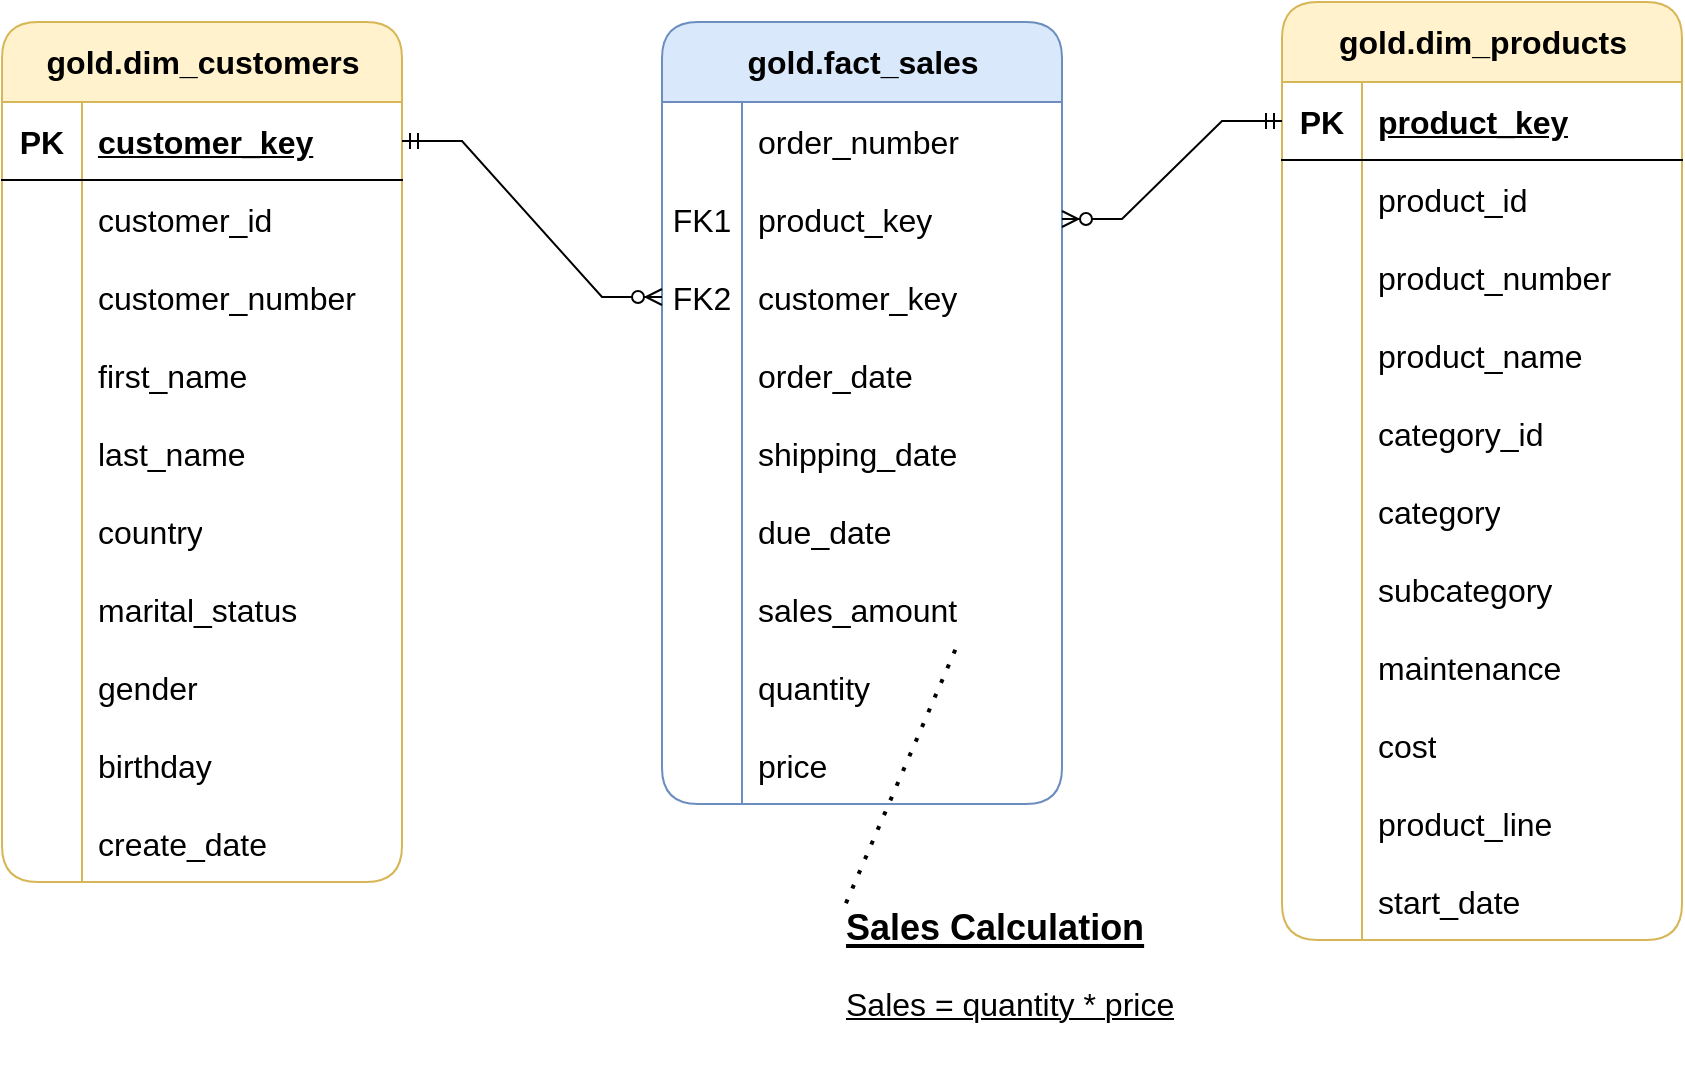 <mxfile version="26.1.0">
  <diagram name="Trang-1" id="utgLKFID1bFqqN5a2JY1">
    <mxGraphModel dx="1050" dy="569" grid="1" gridSize="10" guides="1" tooltips="1" connect="1" arrows="1" fold="1" page="1" pageScale="1" pageWidth="827" pageHeight="1169" math="0" shadow="0">
      <root>
        <mxCell id="0" />
        <mxCell id="1" parent="0" />
        <mxCell id="jbV-BbQ0Udj7QRYP76uf-1" value="&lt;font style=&quot;font-size: 16px;&quot;&gt;gold.dim_customers&lt;/font&gt;" style="shape=table;startSize=40;container=1;collapsible=1;childLayout=tableLayout;fixedRows=1;rowLines=0;fontStyle=1;align=center;resizeLast=1;html=1;fillColor=#fff2cc;strokeColor=#d6b656;rounded=1;" parent="1" vertex="1">
          <mxGeometry x="120" y="160" width="200" height="430" as="geometry">
            <mxRectangle x="300" y="220" width="70" height="40" as="alternateBounds" />
          </mxGeometry>
        </mxCell>
        <mxCell id="jbV-BbQ0Udj7QRYP76uf-2" value="" style="shape=tableRow;horizontal=0;startSize=0;swimlaneHead=0;swimlaneBody=0;fillColor=none;collapsible=0;dropTarget=0;points=[[0,0.5],[1,0.5]];portConstraint=eastwest;top=0;left=0;right=0;bottom=1;fontSize=16;" parent="jbV-BbQ0Udj7QRYP76uf-1" vertex="1">
          <mxGeometry y="40" width="200" height="39" as="geometry" />
        </mxCell>
        <mxCell id="jbV-BbQ0Udj7QRYP76uf-3" value="PK" style="shape=partialRectangle;connectable=0;fillColor=none;top=0;left=0;bottom=0;right=0;fontStyle=1;overflow=hidden;whiteSpace=wrap;html=1;fontSize=16;" parent="jbV-BbQ0Udj7QRYP76uf-2" vertex="1">
          <mxGeometry width="40" height="39" as="geometry">
            <mxRectangle width="40" height="39" as="alternateBounds" />
          </mxGeometry>
        </mxCell>
        <mxCell id="jbV-BbQ0Udj7QRYP76uf-4" value="customer_key" style="shape=partialRectangle;connectable=0;fillColor=none;top=0;left=0;bottom=0;right=0;align=left;spacingLeft=6;fontStyle=5;overflow=hidden;whiteSpace=wrap;html=1;fontSize=16;" parent="jbV-BbQ0Udj7QRYP76uf-2" vertex="1">
          <mxGeometry x="40" width="160" height="39" as="geometry">
            <mxRectangle width="160" height="39" as="alternateBounds" />
          </mxGeometry>
        </mxCell>
        <mxCell id="jbV-BbQ0Udj7QRYP76uf-5" value="" style="shape=tableRow;horizontal=0;startSize=0;swimlaneHead=0;swimlaneBody=0;fillColor=none;collapsible=0;dropTarget=0;points=[[0,0.5],[1,0.5]];portConstraint=eastwest;top=0;left=0;right=0;bottom=0;fontSize=16;" parent="jbV-BbQ0Udj7QRYP76uf-1" vertex="1">
          <mxGeometry y="79" width="200" height="39" as="geometry" />
        </mxCell>
        <mxCell id="jbV-BbQ0Udj7QRYP76uf-6" value="" style="shape=partialRectangle;connectable=0;fillColor=none;top=0;left=0;bottom=0;right=0;editable=1;overflow=hidden;whiteSpace=wrap;html=1;fontSize=16;" parent="jbV-BbQ0Udj7QRYP76uf-5" vertex="1">
          <mxGeometry width="40" height="39" as="geometry">
            <mxRectangle width="40" height="39" as="alternateBounds" />
          </mxGeometry>
        </mxCell>
        <mxCell id="jbV-BbQ0Udj7QRYP76uf-7" value="customer_id" style="shape=partialRectangle;connectable=0;fillColor=none;top=0;left=0;bottom=0;right=0;align=left;spacingLeft=6;overflow=hidden;whiteSpace=wrap;html=1;fontSize=16;" parent="jbV-BbQ0Udj7QRYP76uf-5" vertex="1">
          <mxGeometry x="40" width="160" height="39" as="geometry">
            <mxRectangle width="160" height="39" as="alternateBounds" />
          </mxGeometry>
        </mxCell>
        <mxCell id="jbV-BbQ0Udj7QRYP76uf-8" value="" style="shape=tableRow;horizontal=0;startSize=0;swimlaneHead=0;swimlaneBody=0;fillColor=none;collapsible=0;dropTarget=0;points=[[0,0.5],[1,0.5]];portConstraint=eastwest;top=0;left=0;right=0;bottom=0;fontSize=16;" parent="jbV-BbQ0Udj7QRYP76uf-1" vertex="1">
          <mxGeometry y="118" width="200" height="39" as="geometry" />
        </mxCell>
        <mxCell id="jbV-BbQ0Udj7QRYP76uf-9" value="" style="shape=partialRectangle;connectable=0;fillColor=none;top=0;left=0;bottom=0;right=0;editable=1;overflow=hidden;whiteSpace=wrap;html=1;fontSize=16;" parent="jbV-BbQ0Udj7QRYP76uf-8" vertex="1">
          <mxGeometry width="40" height="39" as="geometry">
            <mxRectangle width="40" height="39" as="alternateBounds" />
          </mxGeometry>
        </mxCell>
        <mxCell id="jbV-BbQ0Udj7QRYP76uf-10" value="customer_number" style="shape=partialRectangle;connectable=0;fillColor=none;top=0;left=0;bottom=0;right=0;align=left;spacingLeft=6;overflow=hidden;whiteSpace=wrap;html=1;fontSize=16;" parent="jbV-BbQ0Udj7QRYP76uf-8" vertex="1">
          <mxGeometry x="40" width="160" height="39" as="geometry">
            <mxRectangle width="160" height="39" as="alternateBounds" />
          </mxGeometry>
        </mxCell>
        <mxCell id="jbV-BbQ0Udj7QRYP76uf-11" value="" style="shape=tableRow;horizontal=0;startSize=0;swimlaneHead=0;swimlaneBody=0;fillColor=none;collapsible=0;dropTarget=0;points=[[0,0.5],[1,0.5]];portConstraint=eastwest;top=0;left=0;right=0;bottom=0;fontSize=16;" parent="jbV-BbQ0Udj7QRYP76uf-1" vertex="1">
          <mxGeometry y="157" width="200" height="39" as="geometry" />
        </mxCell>
        <mxCell id="jbV-BbQ0Udj7QRYP76uf-12" value="" style="shape=partialRectangle;connectable=0;fillColor=none;top=0;left=0;bottom=0;right=0;editable=1;overflow=hidden;whiteSpace=wrap;html=1;fontSize=16;" parent="jbV-BbQ0Udj7QRYP76uf-11" vertex="1">
          <mxGeometry width="40" height="39" as="geometry">
            <mxRectangle width="40" height="39" as="alternateBounds" />
          </mxGeometry>
        </mxCell>
        <mxCell id="jbV-BbQ0Udj7QRYP76uf-13" value="first_name" style="shape=partialRectangle;connectable=0;fillColor=none;top=0;left=0;bottom=0;right=0;align=left;spacingLeft=6;overflow=hidden;whiteSpace=wrap;html=1;fontSize=16;" parent="jbV-BbQ0Udj7QRYP76uf-11" vertex="1">
          <mxGeometry x="40" width="160" height="39" as="geometry">
            <mxRectangle width="160" height="39" as="alternateBounds" />
          </mxGeometry>
        </mxCell>
        <mxCell id="jbV-BbQ0Udj7QRYP76uf-14" style="shape=tableRow;horizontal=0;startSize=0;swimlaneHead=0;swimlaneBody=0;fillColor=none;collapsible=0;dropTarget=0;points=[[0,0.5],[1,0.5]];portConstraint=eastwest;top=0;left=0;right=0;bottom=0;fontSize=16;" parent="jbV-BbQ0Udj7QRYP76uf-1" vertex="1">
          <mxGeometry y="196" width="200" height="39" as="geometry" />
        </mxCell>
        <mxCell id="jbV-BbQ0Udj7QRYP76uf-15" style="shape=partialRectangle;connectable=0;fillColor=none;top=0;left=0;bottom=0;right=0;editable=1;overflow=hidden;whiteSpace=wrap;html=1;fontSize=16;" parent="jbV-BbQ0Udj7QRYP76uf-14" vertex="1">
          <mxGeometry width="40" height="39" as="geometry">
            <mxRectangle width="40" height="39" as="alternateBounds" />
          </mxGeometry>
        </mxCell>
        <mxCell id="jbV-BbQ0Udj7QRYP76uf-16" value="last_name" style="shape=partialRectangle;connectable=0;fillColor=none;top=0;left=0;bottom=0;right=0;align=left;spacingLeft=6;overflow=hidden;whiteSpace=wrap;html=1;fontSize=16;" parent="jbV-BbQ0Udj7QRYP76uf-14" vertex="1">
          <mxGeometry x="40" width="160" height="39" as="geometry">
            <mxRectangle width="160" height="39" as="alternateBounds" />
          </mxGeometry>
        </mxCell>
        <mxCell id="jbV-BbQ0Udj7QRYP76uf-17" style="shape=tableRow;horizontal=0;startSize=0;swimlaneHead=0;swimlaneBody=0;fillColor=none;collapsible=0;dropTarget=0;points=[[0,0.5],[1,0.5]];portConstraint=eastwest;top=0;left=0;right=0;bottom=0;fontSize=16;" parent="jbV-BbQ0Udj7QRYP76uf-1" vertex="1">
          <mxGeometry y="235" width="200" height="39" as="geometry" />
        </mxCell>
        <mxCell id="jbV-BbQ0Udj7QRYP76uf-18" style="shape=partialRectangle;connectable=0;fillColor=none;top=0;left=0;bottom=0;right=0;editable=1;overflow=hidden;whiteSpace=wrap;html=1;fontSize=16;" parent="jbV-BbQ0Udj7QRYP76uf-17" vertex="1">
          <mxGeometry width="40" height="39" as="geometry">
            <mxRectangle width="40" height="39" as="alternateBounds" />
          </mxGeometry>
        </mxCell>
        <mxCell id="jbV-BbQ0Udj7QRYP76uf-19" value="country" style="shape=partialRectangle;connectable=0;fillColor=none;top=0;left=0;bottom=0;right=0;align=left;spacingLeft=6;overflow=hidden;whiteSpace=wrap;html=1;fontSize=16;" parent="jbV-BbQ0Udj7QRYP76uf-17" vertex="1">
          <mxGeometry x="40" width="160" height="39" as="geometry">
            <mxRectangle width="160" height="39" as="alternateBounds" />
          </mxGeometry>
        </mxCell>
        <mxCell id="jbV-BbQ0Udj7QRYP76uf-20" style="shape=tableRow;horizontal=0;startSize=0;swimlaneHead=0;swimlaneBody=0;fillColor=none;collapsible=0;dropTarget=0;points=[[0,0.5],[1,0.5]];portConstraint=eastwest;top=0;left=0;right=0;bottom=0;fontSize=16;" parent="jbV-BbQ0Udj7QRYP76uf-1" vertex="1">
          <mxGeometry y="274" width="200" height="39" as="geometry" />
        </mxCell>
        <mxCell id="jbV-BbQ0Udj7QRYP76uf-21" style="shape=partialRectangle;connectable=0;fillColor=none;top=0;left=0;bottom=0;right=0;editable=1;overflow=hidden;whiteSpace=wrap;html=1;fontSize=16;" parent="jbV-BbQ0Udj7QRYP76uf-20" vertex="1">
          <mxGeometry width="40" height="39" as="geometry">
            <mxRectangle width="40" height="39" as="alternateBounds" />
          </mxGeometry>
        </mxCell>
        <mxCell id="jbV-BbQ0Udj7QRYP76uf-22" value="marital_status" style="shape=partialRectangle;connectable=0;fillColor=none;top=0;left=0;bottom=0;right=0;align=left;spacingLeft=6;overflow=hidden;whiteSpace=wrap;html=1;fontSize=16;" parent="jbV-BbQ0Udj7QRYP76uf-20" vertex="1">
          <mxGeometry x="40" width="160" height="39" as="geometry">
            <mxRectangle width="160" height="39" as="alternateBounds" />
          </mxGeometry>
        </mxCell>
        <mxCell id="jbV-BbQ0Udj7QRYP76uf-23" style="shape=tableRow;horizontal=0;startSize=0;swimlaneHead=0;swimlaneBody=0;fillColor=none;collapsible=0;dropTarget=0;points=[[0,0.5],[1,0.5]];portConstraint=eastwest;top=0;left=0;right=0;bottom=0;fontSize=16;" parent="jbV-BbQ0Udj7QRYP76uf-1" vertex="1">
          <mxGeometry y="313" width="200" height="39" as="geometry" />
        </mxCell>
        <mxCell id="jbV-BbQ0Udj7QRYP76uf-24" style="shape=partialRectangle;connectable=0;fillColor=none;top=0;left=0;bottom=0;right=0;editable=1;overflow=hidden;whiteSpace=wrap;html=1;fontSize=16;" parent="jbV-BbQ0Udj7QRYP76uf-23" vertex="1">
          <mxGeometry width="40" height="39" as="geometry">
            <mxRectangle width="40" height="39" as="alternateBounds" />
          </mxGeometry>
        </mxCell>
        <mxCell id="jbV-BbQ0Udj7QRYP76uf-25" value="gender" style="shape=partialRectangle;connectable=0;fillColor=none;top=0;left=0;bottom=0;right=0;align=left;spacingLeft=6;overflow=hidden;whiteSpace=wrap;html=1;fontSize=16;" parent="jbV-BbQ0Udj7QRYP76uf-23" vertex="1">
          <mxGeometry x="40" width="160" height="39" as="geometry">
            <mxRectangle width="160" height="39" as="alternateBounds" />
          </mxGeometry>
        </mxCell>
        <mxCell id="jbV-BbQ0Udj7QRYP76uf-26" style="shape=tableRow;horizontal=0;startSize=0;swimlaneHead=0;swimlaneBody=0;fillColor=none;collapsible=0;dropTarget=0;points=[[0,0.5],[1,0.5]];portConstraint=eastwest;top=0;left=0;right=0;bottom=0;fontSize=16;" parent="jbV-BbQ0Udj7QRYP76uf-1" vertex="1">
          <mxGeometry y="352" width="200" height="39" as="geometry" />
        </mxCell>
        <mxCell id="jbV-BbQ0Udj7QRYP76uf-27" style="shape=partialRectangle;connectable=0;fillColor=none;top=0;left=0;bottom=0;right=0;editable=1;overflow=hidden;whiteSpace=wrap;html=1;fontSize=16;" parent="jbV-BbQ0Udj7QRYP76uf-26" vertex="1">
          <mxGeometry width="40" height="39" as="geometry">
            <mxRectangle width="40" height="39" as="alternateBounds" />
          </mxGeometry>
        </mxCell>
        <mxCell id="jbV-BbQ0Udj7QRYP76uf-28" value="birthday" style="shape=partialRectangle;connectable=0;fillColor=none;top=0;left=0;bottom=0;right=0;align=left;spacingLeft=6;overflow=hidden;whiteSpace=wrap;html=1;fontSize=16;" parent="jbV-BbQ0Udj7QRYP76uf-26" vertex="1">
          <mxGeometry x="40" width="160" height="39" as="geometry">
            <mxRectangle width="160" height="39" as="alternateBounds" />
          </mxGeometry>
        </mxCell>
        <mxCell id="jbV-BbQ0Udj7QRYP76uf-29" style="shape=tableRow;horizontal=0;startSize=0;swimlaneHead=0;swimlaneBody=0;fillColor=none;collapsible=0;dropTarget=0;points=[[0,0.5],[1,0.5]];portConstraint=eastwest;top=0;left=0;right=0;bottom=0;fontSize=16;" parent="jbV-BbQ0Udj7QRYP76uf-1" vertex="1">
          <mxGeometry y="391" width="200" height="39" as="geometry" />
        </mxCell>
        <mxCell id="jbV-BbQ0Udj7QRYP76uf-30" style="shape=partialRectangle;connectable=0;fillColor=none;top=0;left=0;bottom=0;right=0;editable=1;overflow=hidden;whiteSpace=wrap;html=1;fontSize=16;" parent="jbV-BbQ0Udj7QRYP76uf-29" vertex="1">
          <mxGeometry width="40" height="39" as="geometry">
            <mxRectangle width="40" height="39" as="alternateBounds" />
          </mxGeometry>
        </mxCell>
        <mxCell id="jbV-BbQ0Udj7QRYP76uf-31" value="create_date" style="shape=partialRectangle;connectable=0;fillColor=none;top=0;left=0;bottom=0;right=0;align=left;spacingLeft=6;overflow=hidden;whiteSpace=wrap;html=1;fontSize=16;" parent="jbV-BbQ0Udj7QRYP76uf-29" vertex="1">
          <mxGeometry x="40" width="160" height="39" as="geometry">
            <mxRectangle width="160" height="39" as="alternateBounds" />
          </mxGeometry>
        </mxCell>
        <mxCell id="jbV-BbQ0Udj7QRYP76uf-33" value="&lt;font style=&quot;font-size: 16px;&quot;&gt;gold.dim_products&lt;/font&gt;" style="shape=table;startSize=40;container=1;collapsible=1;childLayout=tableLayout;fixedRows=1;rowLines=0;fontStyle=1;align=center;resizeLast=1;html=1;fillColor=#fff2cc;strokeColor=#d6b656;rounded=1;" parent="1" vertex="1">
          <mxGeometry x="760" y="150" width="200" height="469" as="geometry">
            <mxRectangle x="300" y="220" width="70" height="40" as="alternateBounds" />
          </mxGeometry>
        </mxCell>
        <mxCell id="jbV-BbQ0Udj7QRYP76uf-34" value="" style="shape=tableRow;horizontal=0;startSize=0;swimlaneHead=0;swimlaneBody=0;fillColor=none;collapsible=0;dropTarget=0;points=[[0,0.5],[1,0.5]];portConstraint=eastwest;top=0;left=0;right=0;bottom=1;fontSize=16;" parent="jbV-BbQ0Udj7QRYP76uf-33" vertex="1">
          <mxGeometry y="40" width="200" height="39" as="geometry" />
        </mxCell>
        <mxCell id="jbV-BbQ0Udj7QRYP76uf-35" value="PK" style="shape=partialRectangle;connectable=0;fillColor=none;top=0;left=0;bottom=0;right=0;fontStyle=1;overflow=hidden;whiteSpace=wrap;html=1;fontSize=16;" parent="jbV-BbQ0Udj7QRYP76uf-34" vertex="1">
          <mxGeometry width="40" height="39" as="geometry">
            <mxRectangle width="40" height="39" as="alternateBounds" />
          </mxGeometry>
        </mxCell>
        <mxCell id="jbV-BbQ0Udj7QRYP76uf-36" value="product_key" style="shape=partialRectangle;connectable=0;fillColor=none;top=0;left=0;bottom=0;right=0;align=left;spacingLeft=6;fontStyle=5;overflow=hidden;whiteSpace=wrap;html=1;fontSize=16;" parent="jbV-BbQ0Udj7QRYP76uf-34" vertex="1">
          <mxGeometry x="40" width="160" height="39" as="geometry">
            <mxRectangle width="160" height="39" as="alternateBounds" />
          </mxGeometry>
        </mxCell>
        <mxCell id="jbV-BbQ0Udj7QRYP76uf-37" value="" style="shape=tableRow;horizontal=0;startSize=0;swimlaneHead=0;swimlaneBody=0;fillColor=none;collapsible=0;dropTarget=0;points=[[0,0.5],[1,0.5]];portConstraint=eastwest;top=0;left=0;right=0;bottom=0;fontSize=16;" parent="jbV-BbQ0Udj7QRYP76uf-33" vertex="1">
          <mxGeometry y="79" width="200" height="39" as="geometry" />
        </mxCell>
        <mxCell id="jbV-BbQ0Udj7QRYP76uf-38" value="" style="shape=partialRectangle;connectable=0;fillColor=none;top=0;left=0;bottom=0;right=0;editable=1;overflow=hidden;whiteSpace=wrap;html=1;fontSize=16;" parent="jbV-BbQ0Udj7QRYP76uf-37" vertex="1">
          <mxGeometry width="40" height="39" as="geometry">
            <mxRectangle width="40" height="39" as="alternateBounds" />
          </mxGeometry>
        </mxCell>
        <mxCell id="jbV-BbQ0Udj7QRYP76uf-39" value="product_id" style="shape=partialRectangle;connectable=0;fillColor=none;top=0;left=0;bottom=0;right=0;align=left;spacingLeft=6;overflow=hidden;whiteSpace=wrap;html=1;fontSize=16;" parent="jbV-BbQ0Udj7QRYP76uf-37" vertex="1">
          <mxGeometry x="40" width="160" height="39" as="geometry">
            <mxRectangle width="160" height="39" as="alternateBounds" />
          </mxGeometry>
        </mxCell>
        <mxCell id="jbV-BbQ0Udj7QRYP76uf-40" value="" style="shape=tableRow;horizontal=0;startSize=0;swimlaneHead=0;swimlaneBody=0;fillColor=none;collapsible=0;dropTarget=0;points=[[0,0.5],[1,0.5]];portConstraint=eastwest;top=0;left=0;right=0;bottom=0;fontSize=16;" parent="jbV-BbQ0Udj7QRYP76uf-33" vertex="1">
          <mxGeometry y="118" width="200" height="39" as="geometry" />
        </mxCell>
        <mxCell id="jbV-BbQ0Udj7QRYP76uf-41" value="" style="shape=partialRectangle;connectable=0;fillColor=none;top=0;left=0;bottom=0;right=0;editable=1;overflow=hidden;whiteSpace=wrap;html=1;fontSize=16;" parent="jbV-BbQ0Udj7QRYP76uf-40" vertex="1">
          <mxGeometry width="40" height="39" as="geometry">
            <mxRectangle width="40" height="39" as="alternateBounds" />
          </mxGeometry>
        </mxCell>
        <mxCell id="jbV-BbQ0Udj7QRYP76uf-42" value="product_number" style="shape=partialRectangle;connectable=0;fillColor=none;top=0;left=0;bottom=0;right=0;align=left;spacingLeft=6;overflow=hidden;whiteSpace=wrap;html=1;fontSize=16;" parent="jbV-BbQ0Udj7QRYP76uf-40" vertex="1">
          <mxGeometry x="40" width="160" height="39" as="geometry">
            <mxRectangle width="160" height="39" as="alternateBounds" />
          </mxGeometry>
        </mxCell>
        <mxCell id="jbV-BbQ0Udj7QRYP76uf-43" value="" style="shape=tableRow;horizontal=0;startSize=0;swimlaneHead=0;swimlaneBody=0;fillColor=none;collapsible=0;dropTarget=0;points=[[0,0.5],[1,0.5]];portConstraint=eastwest;top=0;left=0;right=0;bottom=0;fontSize=16;" parent="jbV-BbQ0Udj7QRYP76uf-33" vertex="1">
          <mxGeometry y="157" width="200" height="39" as="geometry" />
        </mxCell>
        <mxCell id="jbV-BbQ0Udj7QRYP76uf-44" value="" style="shape=partialRectangle;connectable=0;fillColor=none;top=0;left=0;bottom=0;right=0;editable=1;overflow=hidden;whiteSpace=wrap;html=1;fontSize=16;" parent="jbV-BbQ0Udj7QRYP76uf-43" vertex="1">
          <mxGeometry width="40" height="39" as="geometry">
            <mxRectangle width="40" height="39" as="alternateBounds" />
          </mxGeometry>
        </mxCell>
        <mxCell id="jbV-BbQ0Udj7QRYP76uf-45" value="product_name" style="shape=partialRectangle;connectable=0;fillColor=none;top=0;left=0;bottom=0;right=0;align=left;spacingLeft=6;overflow=hidden;whiteSpace=wrap;html=1;fontSize=16;" parent="jbV-BbQ0Udj7QRYP76uf-43" vertex="1">
          <mxGeometry x="40" width="160" height="39" as="geometry">
            <mxRectangle width="160" height="39" as="alternateBounds" />
          </mxGeometry>
        </mxCell>
        <mxCell id="jbV-BbQ0Udj7QRYP76uf-46" style="shape=tableRow;horizontal=0;startSize=0;swimlaneHead=0;swimlaneBody=0;fillColor=none;collapsible=0;dropTarget=0;points=[[0,0.5],[1,0.5]];portConstraint=eastwest;top=0;left=0;right=0;bottom=0;fontSize=16;" parent="jbV-BbQ0Udj7QRYP76uf-33" vertex="1">
          <mxGeometry y="196" width="200" height="39" as="geometry" />
        </mxCell>
        <mxCell id="jbV-BbQ0Udj7QRYP76uf-47" style="shape=partialRectangle;connectable=0;fillColor=none;top=0;left=0;bottom=0;right=0;editable=1;overflow=hidden;whiteSpace=wrap;html=1;fontSize=16;" parent="jbV-BbQ0Udj7QRYP76uf-46" vertex="1">
          <mxGeometry width="40" height="39" as="geometry">
            <mxRectangle width="40" height="39" as="alternateBounds" />
          </mxGeometry>
        </mxCell>
        <mxCell id="jbV-BbQ0Udj7QRYP76uf-48" value="category_id" style="shape=partialRectangle;connectable=0;fillColor=none;top=0;left=0;bottom=0;right=0;align=left;spacingLeft=6;overflow=hidden;whiteSpace=wrap;html=1;fontSize=16;" parent="jbV-BbQ0Udj7QRYP76uf-46" vertex="1">
          <mxGeometry x="40" width="160" height="39" as="geometry">
            <mxRectangle width="160" height="39" as="alternateBounds" />
          </mxGeometry>
        </mxCell>
        <mxCell id="jbV-BbQ0Udj7QRYP76uf-49" style="shape=tableRow;horizontal=0;startSize=0;swimlaneHead=0;swimlaneBody=0;fillColor=none;collapsible=0;dropTarget=0;points=[[0,0.5],[1,0.5]];portConstraint=eastwest;top=0;left=0;right=0;bottom=0;fontSize=16;" parent="jbV-BbQ0Udj7QRYP76uf-33" vertex="1">
          <mxGeometry y="235" width="200" height="39" as="geometry" />
        </mxCell>
        <mxCell id="jbV-BbQ0Udj7QRYP76uf-50" style="shape=partialRectangle;connectable=0;fillColor=none;top=0;left=0;bottom=0;right=0;editable=1;overflow=hidden;whiteSpace=wrap;html=1;fontSize=16;" parent="jbV-BbQ0Udj7QRYP76uf-49" vertex="1">
          <mxGeometry width="40" height="39" as="geometry">
            <mxRectangle width="40" height="39" as="alternateBounds" />
          </mxGeometry>
        </mxCell>
        <mxCell id="jbV-BbQ0Udj7QRYP76uf-51" value="category" style="shape=partialRectangle;connectable=0;fillColor=none;top=0;left=0;bottom=0;right=0;align=left;spacingLeft=6;overflow=hidden;whiteSpace=wrap;html=1;fontSize=16;" parent="jbV-BbQ0Udj7QRYP76uf-49" vertex="1">
          <mxGeometry x="40" width="160" height="39" as="geometry">
            <mxRectangle width="160" height="39" as="alternateBounds" />
          </mxGeometry>
        </mxCell>
        <mxCell id="jbV-BbQ0Udj7QRYP76uf-52" style="shape=tableRow;horizontal=0;startSize=0;swimlaneHead=0;swimlaneBody=0;fillColor=none;collapsible=0;dropTarget=0;points=[[0,0.5],[1,0.5]];portConstraint=eastwest;top=0;left=0;right=0;bottom=0;fontSize=16;" parent="jbV-BbQ0Udj7QRYP76uf-33" vertex="1">
          <mxGeometry y="274" width="200" height="39" as="geometry" />
        </mxCell>
        <mxCell id="jbV-BbQ0Udj7QRYP76uf-53" style="shape=partialRectangle;connectable=0;fillColor=none;top=0;left=0;bottom=0;right=0;editable=1;overflow=hidden;whiteSpace=wrap;html=1;fontSize=16;" parent="jbV-BbQ0Udj7QRYP76uf-52" vertex="1">
          <mxGeometry width="40" height="39" as="geometry">
            <mxRectangle width="40" height="39" as="alternateBounds" />
          </mxGeometry>
        </mxCell>
        <mxCell id="jbV-BbQ0Udj7QRYP76uf-54" value="subcategory" style="shape=partialRectangle;connectable=0;fillColor=none;top=0;left=0;bottom=0;right=0;align=left;spacingLeft=6;overflow=hidden;whiteSpace=wrap;html=1;fontSize=16;" parent="jbV-BbQ0Udj7QRYP76uf-52" vertex="1">
          <mxGeometry x="40" width="160" height="39" as="geometry">
            <mxRectangle width="160" height="39" as="alternateBounds" />
          </mxGeometry>
        </mxCell>
        <mxCell id="jbV-BbQ0Udj7QRYP76uf-55" style="shape=tableRow;horizontal=0;startSize=0;swimlaneHead=0;swimlaneBody=0;fillColor=none;collapsible=0;dropTarget=0;points=[[0,0.5],[1,0.5]];portConstraint=eastwest;top=0;left=0;right=0;bottom=0;fontSize=16;" parent="jbV-BbQ0Udj7QRYP76uf-33" vertex="1">
          <mxGeometry y="313" width="200" height="39" as="geometry" />
        </mxCell>
        <mxCell id="jbV-BbQ0Udj7QRYP76uf-56" style="shape=partialRectangle;connectable=0;fillColor=none;top=0;left=0;bottom=0;right=0;editable=1;overflow=hidden;whiteSpace=wrap;html=1;fontSize=16;" parent="jbV-BbQ0Udj7QRYP76uf-55" vertex="1">
          <mxGeometry width="40" height="39" as="geometry">
            <mxRectangle width="40" height="39" as="alternateBounds" />
          </mxGeometry>
        </mxCell>
        <mxCell id="jbV-BbQ0Udj7QRYP76uf-57" value="maintenance" style="shape=partialRectangle;connectable=0;fillColor=none;top=0;left=0;bottom=0;right=0;align=left;spacingLeft=6;overflow=hidden;whiteSpace=wrap;html=1;fontSize=16;" parent="jbV-BbQ0Udj7QRYP76uf-55" vertex="1">
          <mxGeometry x="40" width="160" height="39" as="geometry">
            <mxRectangle width="160" height="39" as="alternateBounds" />
          </mxGeometry>
        </mxCell>
        <mxCell id="jbV-BbQ0Udj7QRYP76uf-58" style="shape=tableRow;horizontal=0;startSize=0;swimlaneHead=0;swimlaneBody=0;fillColor=none;collapsible=0;dropTarget=0;points=[[0,0.5],[1,0.5]];portConstraint=eastwest;top=0;left=0;right=0;bottom=0;fontSize=16;" parent="jbV-BbQ0Udj7QRYP76uf-33" vertex="1">
          <mxGeometry y="352" width="200" height="39" as="geometry" />
        </mxCell>
        <mxCell id="jbV-BbQ0Udj7QRYP76uf-59" style="shape=partialRectangle;connectable=0;fillColor=none;top=0;left=0;bottom=0;right=0;editable=1;overflow=hidden;whiteSpace=wrap;html=1;fontSize=16;" parent="jbV-BbQ0Udj7QRYP76uf-58" vertex="1">
          <mxGeometry width="40" height="39" as="geometry">
            <mxRectangle width="40" height="39" as="alternateBounds" />
          </mxGeometry>
        </mxCell>
        <mxCell id="jbV-BbQ0Udj7QRYP76uf-60" value="cost" style="shape=partialRectangle;connectable=0;fillColor=none;top=0;left=0;bottom=0;right=0;align=left;spacingLeft=6;overflow=hidden;whiteSpace=wrap;html=1;fontSize=16;" parent="jbV-BbQ0Udj7QRYP76uf-58" vertex="1">
          <mxGeometry x="40" width="160" height="39" as="geometry">
            <mxRectangle width="160" height="39" as="alternateBounds" />
          </mxGeometry>
        </mxCell>
        <mxCell id="jbV-BbQ0Udj7QRYP76uf-61" style="shape=tableRow;horizontal=0;startSize=0;swimlaneHead=0;swimlaneBody=0;fillColor=none;collapsible=0;dropTarget=0;points=[[0,0.5],[1,0.5]];portConstraint=eastwest;top=0;left=0;right=0;bottom=0;fontSize=16;" parent="jbV-BbQ0Udj7QRYP76uf-33" vertex="1">
          <mxGeometry y="391" width="200" height="39" as="geometry" />
        </mxCell>
        <mxCell id="jbV-BbQ0Udj7QRYP76uf-62" style="shape=partialRectangle;connectable=0;fillColor=none;top=0;left=0;bottom=0;right=0;editable=1;overflow=hidden;whiteSpace=wrap;html=1;fontSize=16;" parent="jbV-BbQ0Udj7QRYP76uf-61" vertex="1">
          <mxGeometry width="40" height="39" as="geometry">
            <mxRectangle width="40" height="39" as="alternateBounds" />
          </mxGeometry>
        </mxCell>
        <mxCell id="jbV-BbQ0Udj7QRYP76uf-63" value="product_line" style="shape=partialRectangle;connectable=0;fillColor=none;top=0;left=0;bottom=0;right=0;align=left;spacingLeft=6;overflow=hidden;whiteSpace=wrap;html=1;fontSize=16;" parent="jbV-BbQ0Udj7QRYP76uf-61" vertex="1">
          <mxGeometry x="40" width="160" height="39" as="geometry">
            <mxRectangle width="160" height="39" as="alternateBounds" />
          </mxGeometry>
        </mxCell>
        <mxCell id="jbV-BbQ0Udj7QRYP76uf-64" style="shape=tableRow;horizontal=0;startSize=0;swimlaneHead=0;swimlaneBody=0;fillColor=none;collapsible=0;dropTarget=0;points=[[0,0.5],[1,0.5]];portConstraint=eastwest;top=0;left=0;right=0;bottom=0;fontSize=16;" parent="jbV-BbQ0Udj7QRYP76uf-33" vertex="1">
          <mxGeometry y="430" width="200" height="39" as="geometry" />
        </mxCell>
        <mxCell id="jbV-BbQ0Udj7QRYP76uf-65" style="shape=partialRectangle;connectable=0;fillColor=none;top=0;left=0;bottom=0;right=0;editable=1;overflow=hidden;whiteSpace=wrap;html=1;fontSize=16;" parent="jbV-BbQ0Udj7QRYP76uf-64" vertex="1">
          <mxGeometry width="40" height="39" as="geometry">
            <mxRectangle width="40" height="39" as="alternateBounds" />
          </mxGeometry>
        </mxCell>
        <mxCell id="jbV-BbQ0Udj7QRYP76uf-66" value="start_date" style="shape=partialRectangle;connectable=0;fillColor=none;top=0;left=0;bottom=0;right=0;align=left;spacingLeft=6;overflow=hidden;whiteSpace=wrap;html=1;fontSize=16;" parent="jbV-BbQ0Udj7QRYP76uf-64" vertex="1">
          <mxGeometry x="40" width="160" height="39" as="geometry">
            <mxRectangle width="160" height="39" as="alternateBounds" />
          </mxGeometry>
        </mxCell>
        <mxCell id="jbV-BbQ0Udj7QRYP76uf-67" value="&lt;font style=&quot;font-size: 16px;&quot;&gt;gold.fact_sales&lt;/font&gt;" style="shape=table;startSize=40;container=1;collapsible=1;childLayout=tableLayout;fixedRows=1;rowLines=0;fontStyle=1;align=center;resizeLast=1;html=1;fillColor=#dae8fc;strokeColor=#6c8ebf;rounded=1;" parent="1" vertex="1">
          <mxGeometry x="450" y="160" width="200" height="391" as="geometry">
            <mxRectangle x="300" y="220" width="70" height="40" as="alternateBounds" />
          </mxGeometry>
        </mxCell>
        <mxCell id="jbV-BbQ0Udj7QRYP76uf-71" value="" style="shape=tableRow;horizontal=0;startSize=0;swimlaneHead=0;swimlaneBody=0;fillColor=none;collapsible=0;dropTarget=0;points=[[0,0.5],[1,0.5]];portConstraint=eastwest;top=0;left=0;right=0;bottom=0;fontSize=16;" parent="jbV-BbQ0Udj7QRYP76uf-67" vertex="1">
          <mxGeometry y="40" width="200" height="39" as="geometry" />
        </mxCell>
        <mxCell id="jbV-BbQ0Udj7QRYP76uf-72" value="" style="shape=partialRectangle;connectable=0;fillColor=none;top=0;left=0;bottom=0;right=0;editable=1;overflow=hidden;whiteSpace=wrap;html=1;fontSize=16;" parent="jbV-BbQ0Udj7QRYP76uf-71" vertex="1">
          <mxGeometry width="40" height="39" as="geometry">
            <mxRectangle width="40" height="39" as="alternateBounds" />
          </mxGeometry>
        </mxCell>
        <mxCell id="jbV-BbQ0Udj7QRYP76uf-73" value="order_number" style="shape=partialRectangle;connectable=0;fillColor=none;top=0;left=0;bottom=0;right=0;align=left;spacingLeft=6;overflow=hidden;whiteSpace=wrap;html=1;fontSize=16;" parent="jbV-BbQ0Udj7QRYP76uf-71" vertex="1">
          <mxGeometry x="40" width="160" height="39" as="geometry">
            <mxRectangle width="160" height="39" as="alternateBounds" />
          </mxGeometry>
        </mxCell>
        <mxCell id="jbV-BbQ0Udj7QRYP76uf-74" value="" style="shape=tableRow;horizontal=0;startSize=0;swimlaneHead=0;swimlaneBody=0;fillColor=none;collapsible=0;dropTarget=0;points=[[0,0.5],[1,0.5]];portConstraint=eastwest;top=0;left=0;right=0;bottom=0;fontSize=16;" parent="jbV-BbQ0Udj7QRYP76uf-67" vertex="1">
          <mxGeometry y="79" width="200" height="39" as="geometry" />
        </mxCell>
        <mxCell id="jbV-BbQ0Udj7QRYP76uf-75" value="FK1" style="shape=partialRectangle;connectable=0;fillColor=none;top=0;left=0;bottom=0;right=0;editable=1;overflow=hidden;whiteSpace=wrap;html=1;fontSize=16;" parent="jbV-BbQ0Udj7QRYP76uf-74" vertex="1">
          <mxGeometry width="40" height="39" as="geometry">
            <mxRectangle width="40" height="39" as="alternateBounds" />
          </mxGeometry>
        </mxCell>
        <mxCell id="jbV-BbQ0Udj7QRYP76uf-76" value="product_key" style="shape=partialRectangle;connectable=0;fillColor=none;top=0;left=0;bottom=0;right=0;align=left;spacingLeft=6;overflow=hidden;whiteSpace=wrap;html=1;fontSize=16;" parent="jbV-BbQ0Udj7QRYP76uf-74" vertex="1">
          <mxGeometry x="40" width="160" height="39" as="geometry">
            <mxRectangle width="160" height="39" as="alternateBounds" />
          </mxGeometry>
        </mxCell>
        <mxCell id="jbV-BbQ0Udj7QRYP76uf-77" value="" style="shape=tableRow;horizontal=0;startSize=0;swimlaneHead=0;swimlaneBody=0;fillColor=none;collapsible=0;dropTarget=0;points=[[0,0.5],[1,0.5]];portConstraint=eastwest;top=0;left=0;right=0;bottom=0;fontSize=16;" parent="jbV-BbQ0Udj7QRYP76uf-67" vertex="1">
          <mxGeometry y="118" width="200" height="39" as="geometry" />
        </mxCell>
        <mxCell id="jbV-BbQ0Udj7QRYP76uf-78" value="FK2" style="shape=partialRectangle;connectable=0;fillColor=none;top=0;left=0;bottom=0;right=0;editable=1;overflow=hidden;whiteSpace=wrap;html=1;fontSize=16;" parent="jbV-BbQ0Udj7QRYP76uf-77" vertex="1">
          <mxGeometry width="40" height="39" as="geometry">
            <mxRectangle width="40" height="39" as="alternateBounds" />
          </mxGeometry>
        </mxCell>
        <mxCell id="jbV-BbQ0Udj7QRYP76uf-79" value="customer_key" style="shape=partialRectangle;connectable=0;fillColor=none;top=0;left=0;bottom=0;right=0;align=left;spacingLeft=6;overflow=hidden;whiteSpace=wrap;html=1;fontSize=16;" parent="jbV-BbQ0Udj7QRYP76uf-77" vertex="1">
          <mxGeometry x="40" width="160" height="39" as="geometry">
            <mxRectangle width="160" height="39" as="alternateBounds" />
          </mxGeometry>
        </mxCell>
        <mxCell id="jbV-BbQ0Udj7QRYP76uf-102" style="shape=tableRow;horizontal=0;startSize=0;swimlaneHead=0;swimlaneBody=0;fillColor=none;collapsible=0;dropTarget=0;points=[[0,0.5],[1,0.5]];portConstraint=eastwest;top=0;left=0;right=0;bottom=0;fontSize=16;" parent="jbV-BbQ0Udj7QRYP76uf-67" vertex="1">
          <mxGeometry y="157" width="200" height="39" as="geometry" />
        </mxCell>
        <mxCell id="jbV-BbQ0Udj7QRYP76uf-103" style="shape=partialRectangle;connectable=0;fillColor=none;top=0;left=0;bottom=0;right=0;editable=1;overflow=hidden;whiteSpace=wrap;html=1;fontSize=16;" parent="jbV-BbQ0Udj7QRYP76uf-102" vertex="1">
          <mxGeometry width="40" height="39" as="geometry">
            <mxRectangle width="40" height="39" as="alternateBounds" />
          </mxGeometry>
        </mxCell>
        <mxCell id="jbV-BbQ0Udj7QRYP76uf-104" value="order_date" style="shape=partialRectangle;connectable=0;fillColor=none;top=0;left=0;bottom=0;right=0;align=left;spacingLeft=6;overflow=hidden;whiteSpace=wrap;html=1;fontSize=16;" parent="jbV-BbQ0Udj7QRYP76uf-102" vertex="1">
          <mxGeometry x="40" width="160" height="39" as="geometry">
            <mxRectangle width="160" height="39" as="alternateBounds" />
          </mxGeometry>
        </mxCell>
        <mxCell id="jbV-BbQ0Udj7QRYP76uf-105" style="shape=tableRow;horizontal=0;startSize=0;swimlaneHead=0;swimlaneBody=0;fillColor=none;collapsible=0;dropTarget=0;points=[[0,0.5],[1,0.5]];portConstraint=eastwest;top=0;left=0;right=0;bottom=0;fontSize=16;" parent="jbV-BbQ0Udj7QRYP76uf-67" vertex="1">
          <mxGeometry y="196" width="200" height="39" as="geometry" />
        </mxCell>
        <mxCell id="jbV-BbQ0Udj7QRYP76uf-106" style="shape=partialRectangle;connectable=0;fillColor=none;top=0;left=0;bottom=0;right=0;editable=1;overflow=hidden;whiteSpace=wrap;html=1;fontSize=16;" parent="jbV-BbQ0Udj7QRYP76uf-105" vertex="1">
          <mxGeometry width="40" height="39" as="geometry">
            <mxRectangle width="40" height="39" as="alternateBounds" />
          </mxGeometry>
        </mxCell>
        <mxCell id="jbV-BbQ0Udj7QRYP76uf-107" value="shipping_date" style="shape=partialRectangle;connectable=0;fillColor=none;top=0;left=0;bottom=0;right=0;align=left;spacingLeft=6;overflow=hidden;whiteSpace=wrap;html=1;fontSize=16;" parent="jbV-BbQ0Udj7QRYP76uf-105" vertex="1">
          <mxGeometry x="40" width="160" height="39" as="geometry">
            <mxRectangle width="160" height="39" as="alternateBounds" />
          </mxGeometry>
        </mxCell>
        <mxCell id="jbV-BbQ0Udj7QRYP76uf-108" style="shape=tableRow;horizontal=0;startSize=0;swimlaneHead=0;swimlaneBody=0;fillColor=none;collapsible=0;dropTarget=0;points=[[0,0.5],[1,0.5]];portConstraint=eastwest;top=0;left=0;right=0;bottom=0;fontSize=16;" parent="jbV-BbQ0Udj7QRYP76uf-67" vertex="1">
          <mxGeometry y="235" width="200" height="39" as="geometry" />
        </mxCell>
        <mxCell id="jbV-BbQ0Udj7QRYP76uf-109" style="shape=partialRectangle;connectable=0;fillColor=none;top=0;left=0;bottom=0;right=0;editable=1;overflow=hidden;whiteSpace=wrap;html=1;fontSize=16;" parent="jbV-BbQ0Udj7QRYP76uf-108" vertex="1">
          <mxGeometry width="40" height="39" as="geometry">
            <mxRectangle width="40" height="39" as="alternateBounds" />
          </mxGeometry>
        </mxCell>
        <mxCell id="jbV-BbQ0Udj7QRYP76uf-110" value="due_date" style="shape=partialRectangle;connectable=0;fillColor=none;top=0;left=0;bottom=0;right=0;align=left;spacingLeft=6;overflow=hidden;whiteSpace=wrap;html=1;fontSize=16;" parent="jbV-BbQ0Udj7QRYP76uf-108" vertex="1">
          <mxGeometry x="40" width="160" height="39" as="geometry">
            <mxRectangle width="160" height="39" as="alternateBounds" />
          </mxGeometry>
        </mxCell>
        <mxCell id="jbV-BbQ0Udj7QRYP76uf-111" style="shape=tableRow;horizontal=0;startSize=0;swimlaneHead=0;swimlaneBody=0;fillColor=none;collapsible=0;dropTarget=0;points=[[0,0.5],[1,0.5]];portConstraint=eastwest;top=0;left=0;right=0;bottom=0;fontSize=16;" parent="jbV-BbQ0Udj7QRYP76uf-67" vertex="1">
          <mxGeometry y="274" width="200" height="39" as="geometry" />
        </mxCell>
        <mxCell id="jbV-BbQ0Udj7QRYP76uf-112" style="shape=partialRectangle;connectable=0;fillColor=none;top=0;left=0;bottom=0;right=0;editable=1;overflow=hidden;whiteSpace=wrap;html=1;fontSize=16;" parent="jbV-BbQ0Udj7QRYP76uf-111" vertex="1">
          <mxGeometry width="40" height="39" as="geometry">
            <mxRectangle width="40" height="39" as="alternateBounds" />
          </mxGeometry>
        </mxCell>
        <mxCell id="jbV-BbQ0Udj7QRYP76uf-113" value="sales_amount" style="shape=partialRectangle;connectable=0;fillColor=none;top=0;left=0;bottom=0;right=0;align=left;spacingLeft=6;overflow=hidden;whiteSpace=wrap;html=1;fontSize=16;" parent="jbV-BbQ0Udj7QRYP76uf-111" vertex="1">
          <mxGeometry x="40" width="160" height="39" as="geometry">
            <mxRectangle width="160" height="39" as="alternateBounds" />
          </mxGeometry>
        </mxCell>
        <mxCell id="jbV-BbQ0Udj7QRYP76uf-114" style="shape=tableRow;horizontal=0;startSize=0;swimlaneHead=0;swimlaneBody=0;fillColor=none;collapsible=0;dropTarget=0;points=[[0,0.5],[1,0.5]];portConstraint=eastwest;top=0;left=0;right=0;bottom=0;fontSize=16;" parent="jbV-BbQ0Udj7QRYP76uf-67" vertex="1">
          <mxGeometry y="313" width="200" height="39" as="geometry" />
        </mxCell>
        <mxCell id="jbV-BbQ0Udj7QRYP76uf-115" style="shape=partialRectangle;connectable=0;fillColor=none;top=0;left=0;bottom=0;right=0;editable=1;overflow=hidden;whiteSpace=wrap;html=1;fontSize=16;" parent="jbV-BbQ0Udj7QRYP76uf-114" vertex="1">
          <mxGeometry width="40" height="39" as="geometry">
            <mxRectangle width="40" height="39" as="alternateBounds" />
          </mxGeometry>
        </mxCell>
        <mxCell id="jbV-BbQ0Udj7QRYP76uf-116" value="quantity" style="shape=partialRectangle;connectable=0;fillColor=none;top=0;left=0;bottom=0;right=0;align=left;spacingLeft=6;overflow=hidden;whiteSpace=wrap;html=1;fontSize=16;" parent="jbV-BbQ0Udj7QRYP76uf-114" vertex="1">
          <mxGeometry x="40" width="160" height="39" as="geometry">
            <mxRectangle width="160" height="39" as="alternateBounds" />
          </mxGeometry>
        </mxCell>
        <mxCell id="jbV-BbQ0Udj7QRYP76uf-117" style="shape=tableRow;horizontal=0;startSize=0;swimlaneHead=0;swimlaneBody=0;fillColor=none;collapsible=0;dropTarget=0;points=[[0,0.5],[1,0.5]];portConstraint=eastwest;top=0;left=0;right=0;bottom=0;fontSize=16;" parent="jbV-BbQ0Udj7QRYP76uf-67" vertex="1">
          <mxGeometry y="352" width="200" height="39" as="geometry" />
        </mxCell>
        <mxCell id="jbV-BbQ0Udj7QRYP76uf-118" style="shape=partialRectangle;connectable=0;fillColor=none;top=0;left=0;bottom=0;right=0;editable=1;overflow=hidden;whiteSpace=wrap;html=1;fontSize=16;" parent="jbV-BbQ0Udj7QRYP76uf-117" vertex="1">
          <mxGeometry width="40" height="39" as="geometry">
            <mxRectangle width="40" height="39" as="alternateBounds" />
          </mxGeometry>
        </mxCell>
        <mxCell id="jbV-BbQ0Udj7QRYP76uf-119" value="price" style="shape=partialRectangle;connectable=0;fillColor=none;top=0;left=0;bottom=0;right=0;align=left;spacingLeft=6;overflow=hidden;whiteSpace=wrap;html=1;fontSize=16;" parent="jbV-BbQ0Udj7QRYP76uf-117" vertex="1">
          <mxGeometry x="40" width="160" height="39" as="geometry">
            <mxRectangle width="160" height="39" as="alternateBounds" />
          </mxGeometry>
        </mxCell>
        <mxCell id="jbV-BbQ0Udj7QRYP76uf-120" value="" style="edgeStyle=entityRelationEdgeStyle;fontSize=12;html=1;endArrow=ERzeroToMany;startArrow=ERmandOne;rounded=0;exitX=1;exitY=0.5;exitDx=0;exitDy=0;entryX=0;entryY=0.5;entryDx=0;entryDy=0;" parent="1" source="jbV-BbQ0Udj7QRYP76uf-2" target="jbV-BbQ0Udj7QRYP76uf-77" edge="1">
          <mxGeometry width="100" height="100" relative="1" as="geometry">
            <mxPoint x="410" y="470" as="sourcePoint" />
            <mxPoint x="510" y="370" as="targetPoint" />
          </mxGeometry>
        </mxCell>
        <mxCell id="jbV-BbQ0Udj7QRYP76uf-121" value="" style="edgeStyle=entityRelationEdgeStyle;fontSize=12;html=1;endArrow=ERzeroToMany;startArrow=ERmandOne;rounded=0;exitX=0;exitY=0.5;exitDx=0;exitDy=0;" parent="1" source="jbV-BbQ0Udj7QRYP76uf-34" target="jbV-BbQ0Udj7QRYP76uf-74" edge="1">
          <mxGeometry width="100" height="100" relative="1" as="geometry">
            <mxPoint x="570" y="470" as="sourcePoint" />
            <mxPoint x="670" y="370" as="targetPoint" />
            <Array as="points">
              <mxPoint x="670" y="380" />
            </Array>
          </mxGeometry>
        </mxCell>
        <mxCell id="jbV-BbQ0Udj7QRYP76uf-122" value="&lt;h1 style=&quot;margin-top: 0px;&quot;&gt;&lt;font style=&quot;font-size: 18px;&quot;&gt;Sales Calculation&lt;/font&gt;&lt;/h1&gt;&lt;p&gt;&lt;font style=&quot;font-size: 16px;&quot;&gt;Sales = quantity * price&lt;/font&gt;&lt;/p&gt;" style="text;html=1;whiteSpace=wrap;overflow=hidden;rounded=0;fontStyle=4" parent="1" vertex="1">
          <mxGeometry x="540" y="590" width="180" height="90" as="geometry" />
        </mxCell>
        <mxCell id="jbV-BbQ0Udj7QRYP76uf-123" value="" style="endArrow=none;dashed=1;html=1;dashPattern=1 3;strokeWidth=2;rounded=0;exitX=0.011;exitY=0.118;exitDx=0;exitDy=0;exitPerimeter=0;entryX=0.736;entryY=0.99;entryDx=0;entryDy=0;entryPerimeter=0;" parent="1" source="jbV-BbQ0Udj7QRYP76uf-122" target="jbV-BbQ0Udj7QRYP76uf-111" edge="1">
          <mxGeometry width="50" height="50" relative="1" as="geometry">
            <mxPoint x="480" y="500" as="sourcePoint" />
            <mxPoint x="530" y="450" as="targetPoint" />
          </mxGeometry>
        </mxCell>
      </root>
    </mxGraphModel>
  </diagram>
</mxfile>
